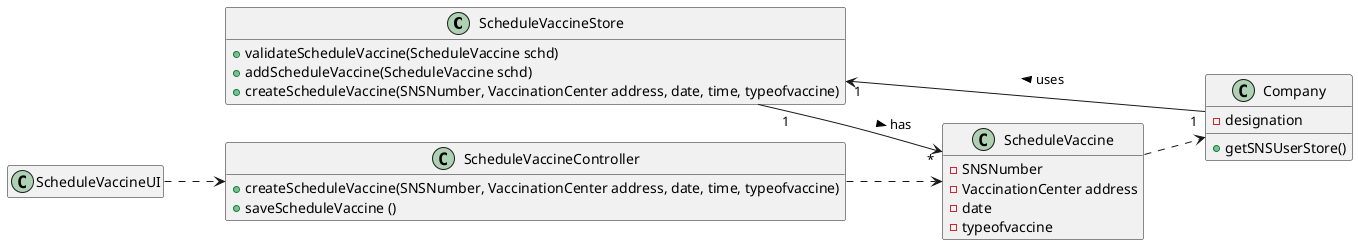 @startuml
'https://plantuml.com/class-diagram

hide empty members
left to right direction

class ScheduleVaccineStore {

+ validateScheduleVaccine(ScheduleVaccine schd)
+ addScheduleVaccine(ScheduleVaccine schd)
+ createScheduleVaccine(SNSNumber, VaccinationCenter address, date, time, typeofvaccine)
}

class ScheduleVaccineUI{
}

class ScheduleVaccineController{
+ createScheduleVaccine(SNSNumber, VaccinationCenter address, date, time, typeofvaccine)
+ saveScheduleVaccine ()
}

class ScheduleVaccine{
-SNSNumber
-VaccinationCenter address
-date
-typeofvaccine
}

class Company {
- designation
+ getSNSUserStore()
}

ScheduleVaccineUI ..> ScheduleVaccineController
ScheduleVaccineController ..> ScheduleVaccine
ScheduleVaccine ..> Company
Company "1" --> "1" ScheduleVaccineStore: uses >
ScheduleVaccineStore "1" --> "*" ScheduleVaccine: has >

@enduml